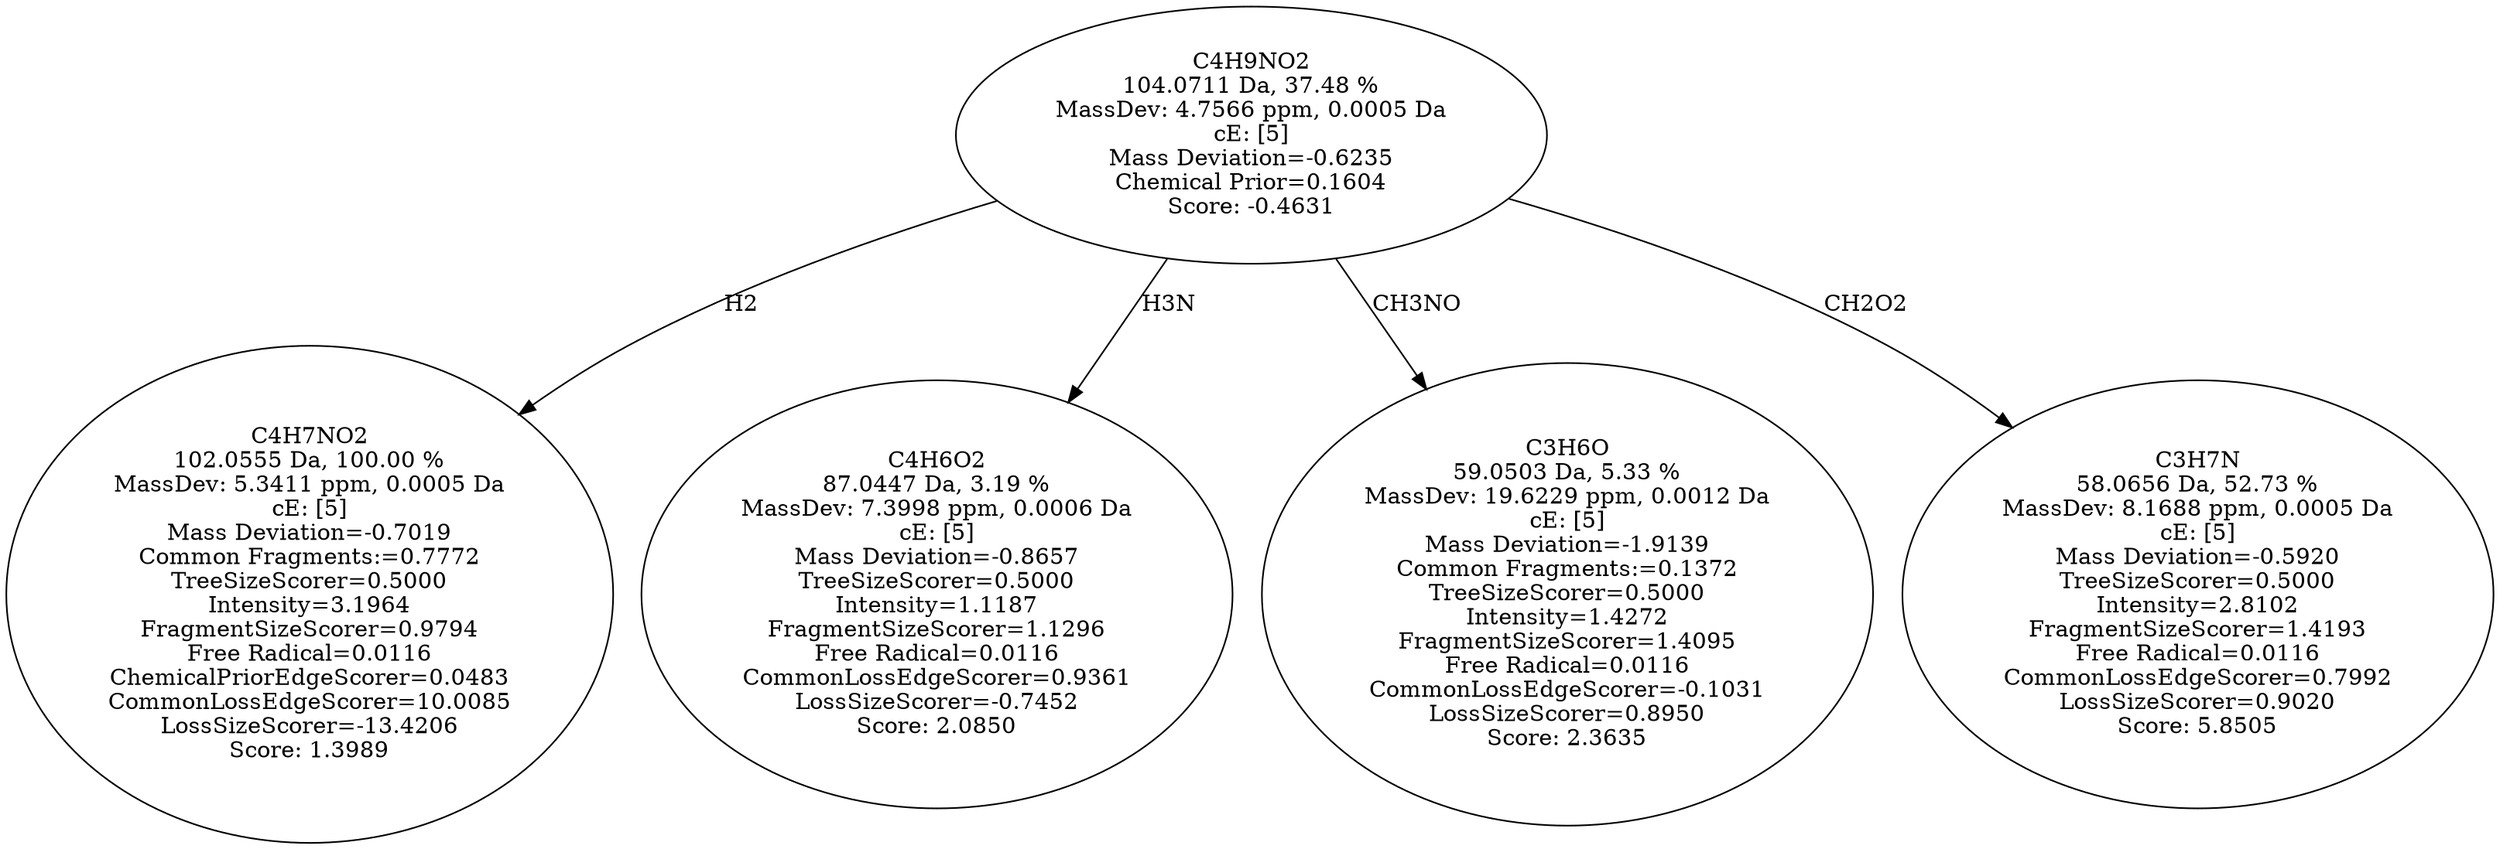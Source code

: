 strict digraph {
v1 [label="C4H7NO2\n102.0555 Da, 100.00 %\nMassDev: 5.3411 ppm, 0.0005 Da\ncE: [5]\nMass Deviation=-0.7019\nCommon Fragments:=0.7772\nTreeSizeScorer=0.5000\nIntensity=3.1964\nFragmentSizeScorer=0.9794\nFree Radical=0.0116\nChemicalPriorEdgeScorer=0.0483\nCommonLossEdgeScorer=10.0085\nLossSizeScorer=-13.4206\nScore: 1.3989"];
v2 [label="C4H6O2\n87.0447 Da, 3.19 %\nMassDev: 7.3998 ppm, 0.0006 Da\ncE: [5]\nMass Deviation=-0.8657\nTreeSizeScorer=0.5000\nIntensity=1.1187\nFragmentSizeScorer=1.1296\nFree Radical=0.0116\nCommonLossEdgeScorer=0.9361\nLossSizeScorer=-0.7452\nScore: 2.0850"];
v3 [label="C3H6O\n59.0503 Da, 5.33 %\nMassDev: 19.6229 ppm, 0.0012 Da\ncE: [5]\nMass Deviation=-1.9139\nCommon Fragments:=0.1372\nTreeSizeScorer=0.5000\nIntensity=1.4272\nFragmentSizeScorer=1.4095\nFree Radical=0.0116\nCommonLossEdgeScorer=-0.1031\nLossSizeScorer=0.8950\nScore: 2.3635"];
v4 [label="C3H7N\n58.0656 Da, 52.73 %\nMassDev: 8.1688 ppm, 0.0005 Da\ncE: [5]\nMass Deviation=-0.5920\nTreeSizeScorer=0.5000\nIntensity=2.8102\nFragmentSizeScorer=1.4193\nFree Radical=0.0116\nCommonLossEdgeScorer=0.7992\nLossSizeScorer=0.9020\nScore: 5.8505"];
v5 [label="C4H9NO2\n104.0711 Da, 37.48 %\nMassDev: 4.7566 ppm, 0.0005 Da\ncE: [5]\nMass Deviation=-0.6235\nChemical Prior=0.1604\nScore: -0.4631"];
v5 -> v1 [label="H2"];
v5 -> v2 [label="H3N"];
v5 -> v3 [label="CH3NO"];
v5 -> v4 [label="CH2O2"];
}